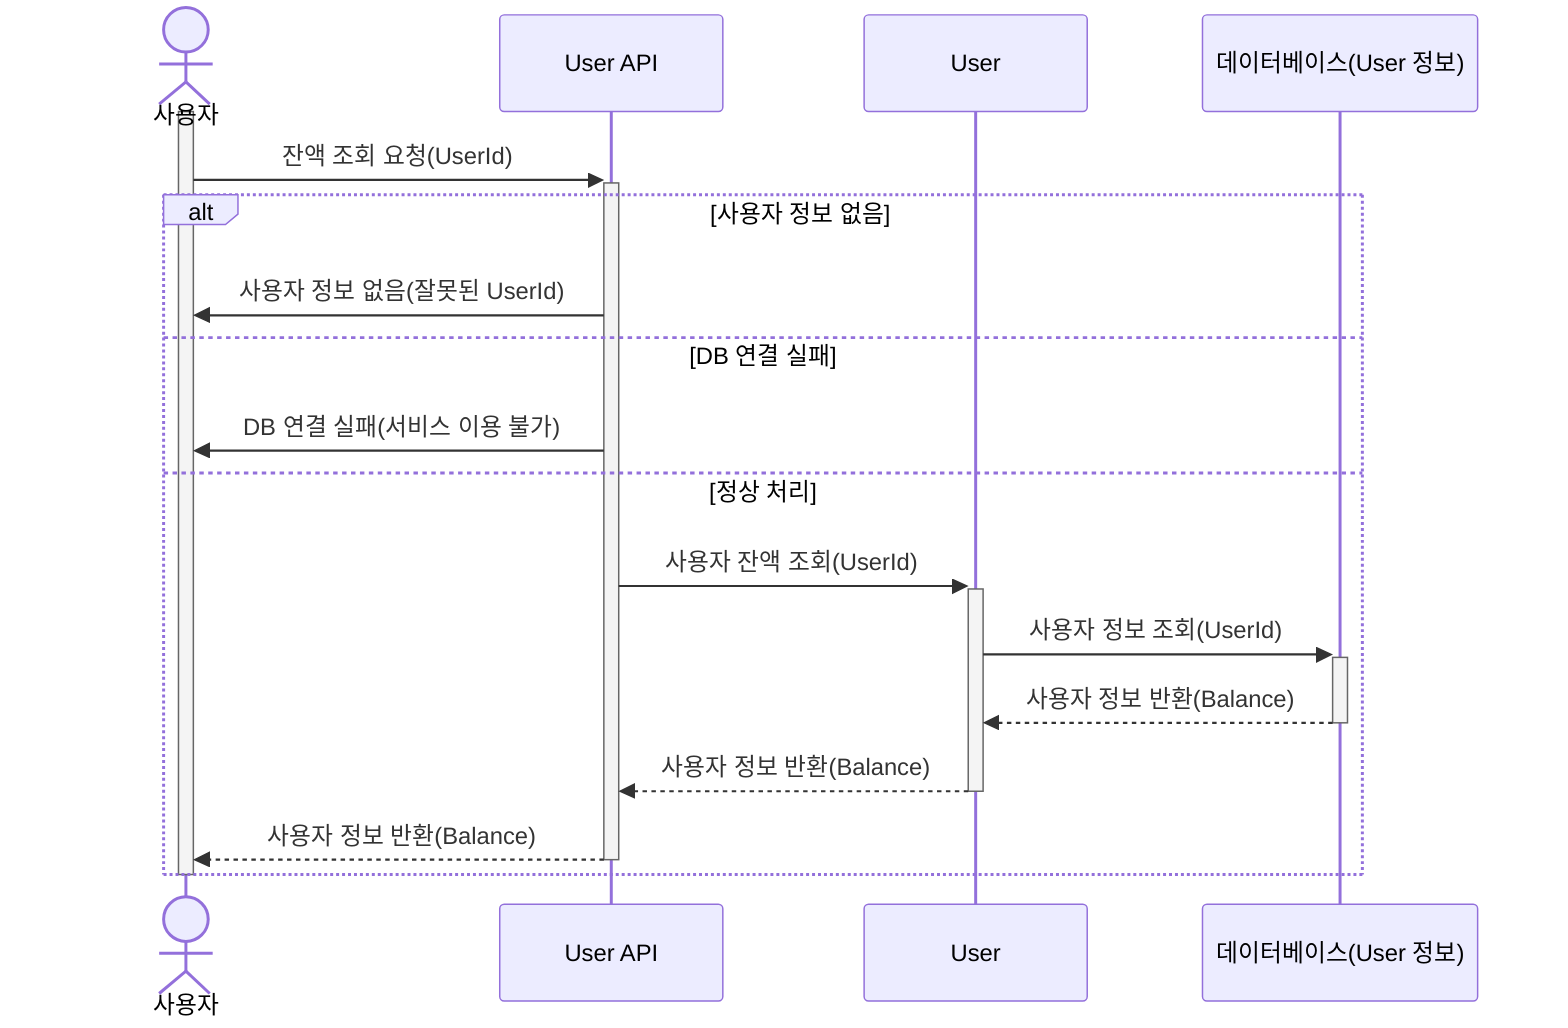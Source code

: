 sequenceDiagram
    actor 사용자
    participant API as User API
    participant User as User
    participant DB as 데이터베이스(User 정보)
activate 사용자
    사용자->>+API: 잔액 조회 요청(UserId)

    alt 사용자 정보 없음
        API->>사용자: 사용자 정보 없음(잘못된 UserId)
    else DB 연결 실패
        API->>사용자: DB 연결 실패(서비스 이용 불가)
    else 정상 처리
        API->>+User: 사용자 잔액 조회(UserId)
        User->>+DB: 사용자 정보 조회(UserId)
        DB-->>-User: 사용자 정보 반환(Balance)
        User-->>-API: 사용자 정보 반환(Balance)
        API-->>-사용자: 사용자 정보 반환(Balance)
    end
deactivate 사용자